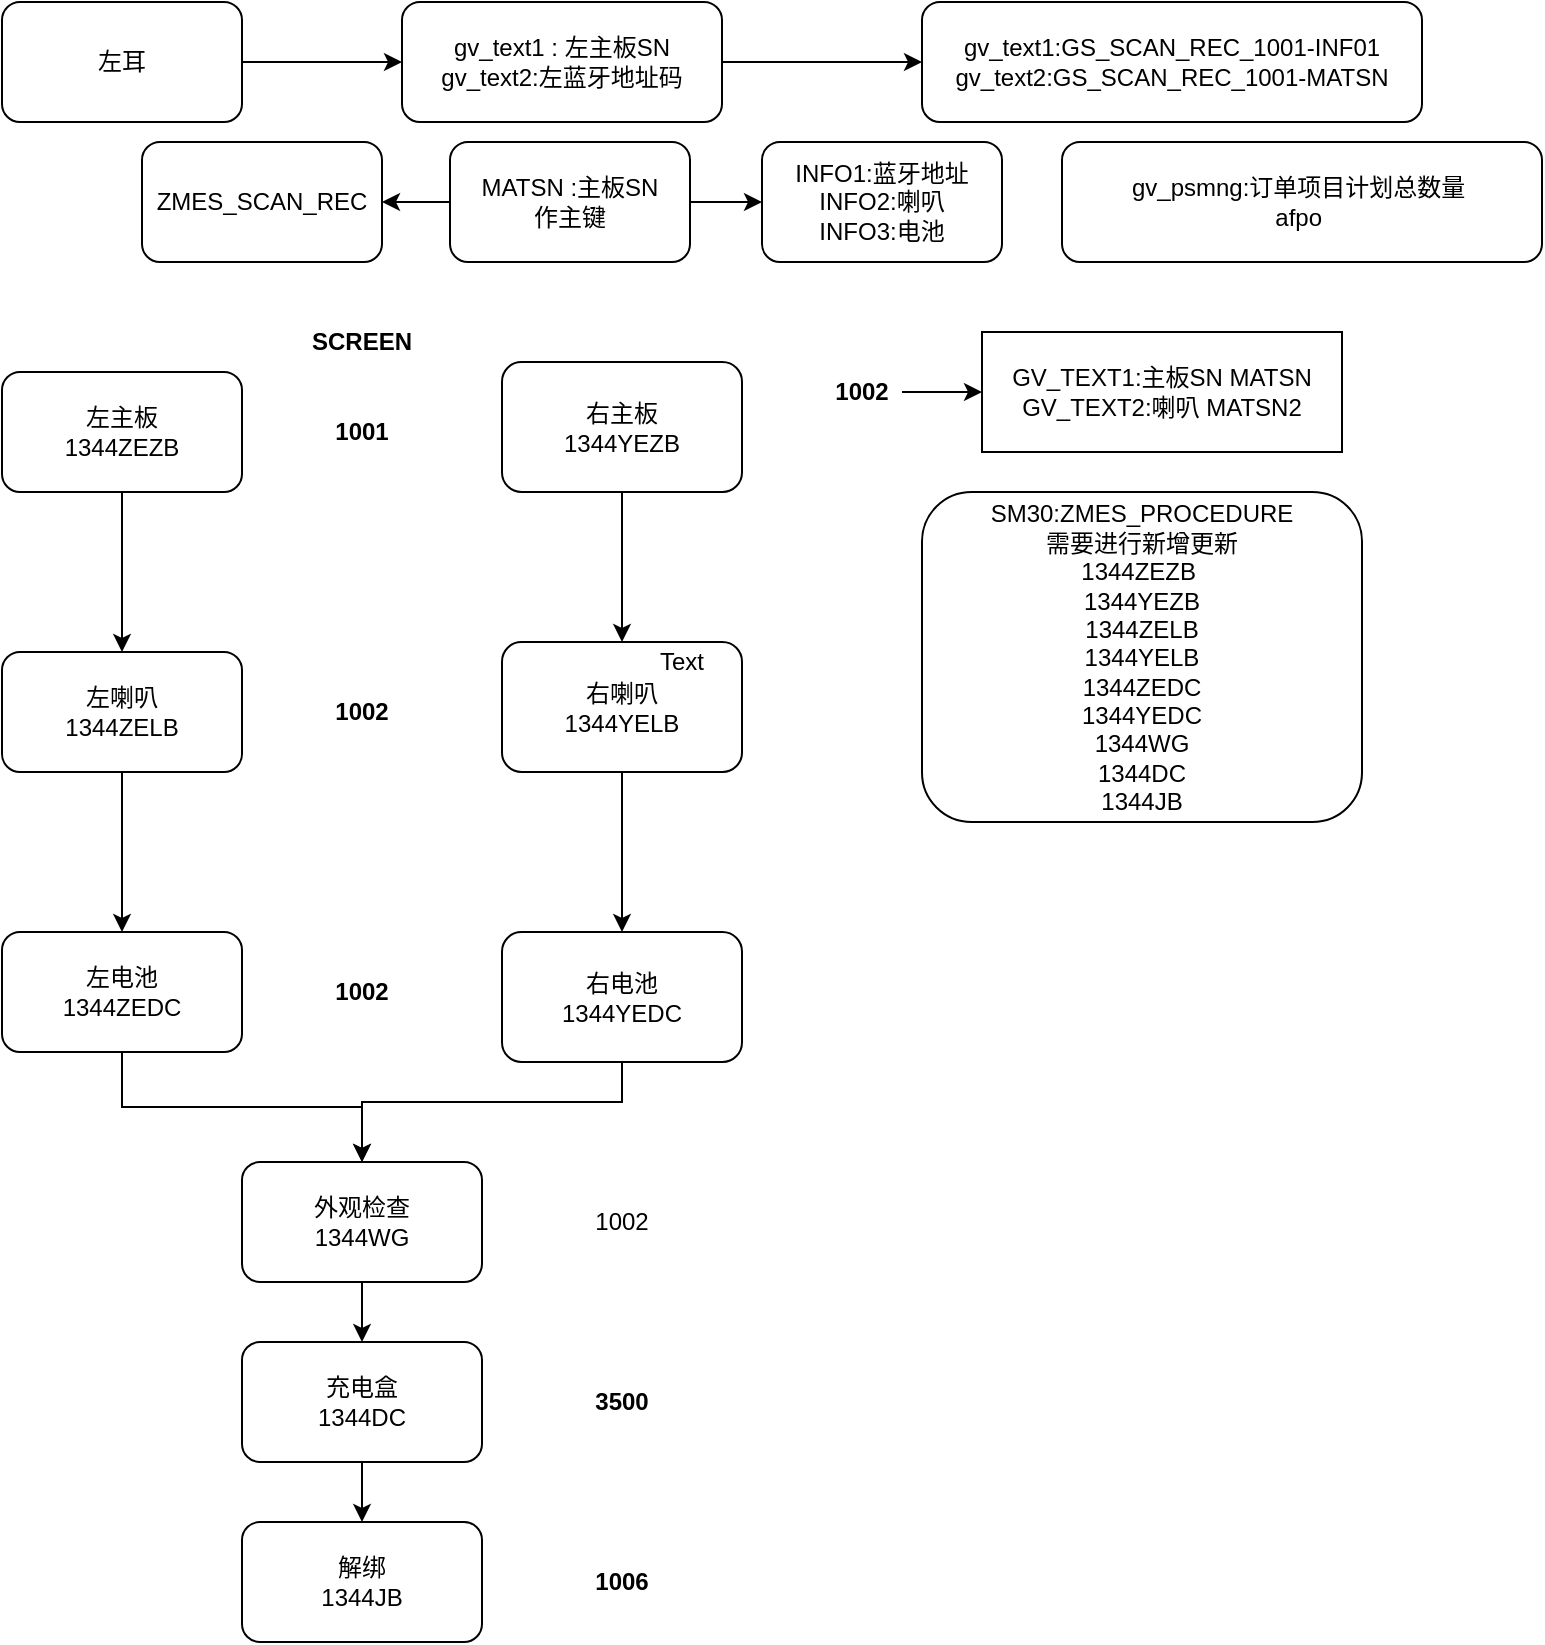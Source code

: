 <mxfile version="13.6.9" type="github">
  <diagram id="Mj_6zGusavqAz9Um6CDD" name="第 1 页">
    <mxGraphModel dx="856" dy="450" grid="1" gridSize="10" guides="1" tooltips="1" connect="1" arrows="1" fold="1" page="1" pageScale="1" pageWidth="827" pageHeight="1169" math="0" shadow="0">
      <root>
        <mxCell id="0" />
        <mxCell id="1" parent="0" />
        <mxCell id="ucDdya-ZtSSq9LOkElG5-3" value="" style="edgeStyle=orthogonalEdgeStyle;rounded=0;orthogonalLoop=1;jettySize=auto;html=1;" parent="1" source="ucDdya-ZtSSq9LOkElG5-1" target="ucDdya-ZtSSq9LOkElG5-2" edge="1">
          <mxGeometry relative="1" as="geometry" />
        </mxCell>
        <mxCell id="ucDdya-ZtSSq9LOkElG5-1" value="左耳" style="rounded=1;whiteSpace=wrap;html=1;" parent="1" vertex="1">
          <mxGeometry x="70" y="340" width="120" height="60" as="geometry" />
        </mxCell>
        <mxCell id="ucDdya-ZtSSq9LOkElG5-5" value="" style="edgeStyle=orthogonalEdgeStyle;rounded=0;orthogonalLoop=1;jettySize=auto;html=1;" parent="1" source="ucDdya-ZtSSq9LOkElG5-2" target="ucDdya-ZtSSq9LOkElG5-4" edge="1">
          <mxGeometry relative="1" as="geometry" />
        </mxCell>
        <mxCell id="ucDdya-ZtSSq9LOkElG5-2" value="gv_text1 : 左主板SN&lt;br&gt;gv_text2:左蓝牙地址码" style="rounded=1;whiteSpace=wrap;html=1;" parent="1" vertex="1">
          <mxGeometry x="270" y="340" width="160" height="60" as="geometry" />
        </mxCell>
        <mxCell id="ucDdya-ZtSSq9LOkElG5-4" value="gv_text1:GS_SCAN_REC_1001-INF01&lt;br&gt;gv_text2:GS_SCAN_REC_1001-MATSN" style="whiteSpace=wrap;html=1;rounded=1;" parent="1" vertex="1">
          <mxGeometry x="530" y="340" width="250" height="60" as="geometry" />
        </mxCell>
        <mxCell id="ucDdya-ZtSSq9LOkElG5-8" value="" style="edgeStyle=orthogonalEdgeStyle;rounded=0;orthogonalLoop=1;jettySize=auto;html=1;" parent="1" source="ucDdya-ZtSSq9LOkElG5-6" target="ucDdya-ZtSSq9LOkElG5-7" edge="1">
          <mxGeometry relative="1" as="geometry" />
        </mxCell>
        <mxCell id="ucDdya-ZtSSq9LOkElG5-6" value="左主板&lt;br&gt;1344ZEZB" style="rounded=1;whiteSpace=wrap;html=1;" parent="1" vertex="1">
          <mxGeometry x="70" y="525" width="120" height="60" as="geometry" />
        </mxCell>
        <mxCell id="ucDdya-ZtSSq9LOkElG5-10" value="" style="edgeStyle=orthogonalEdgeStyle;rounded=0;orthogonalLoop=1;jettySize=auto;html=1;" parent="1" source="ucDdya-ZtSSq9LOkElG5-7" target="ucDdya-ZtSSq9LOkElG5-9" edge="1">
          <mxGeometry relative="1" as="geometry" />
        </mxCell>
        <mxCell id="ucDdya-ZtSSq9LOkElG5-7" value="左喇叭&lt;br&gt;1344ZELB" style="rounded=1;whiteSpace=wrap;html=1;" parent="1" vertex="1">
          <mxGeometry x="70" y="665" width="120" height="60" as="geometry" />
        </mxCell>
        <mxCell id="ucDdya-ZtSSq9LOkElG5-17" style="edgeStyle=orthogonalEdgeStyle;rounded=0;orthogonalLoop=1;jettySize=auto;html=1;entryX=0.5;entryY=0;entryDx=0;entryDy=0;" parent="1" source="ucDdya-ZtSSq9LOkElG5-9" target="ucDdya-ZtSSq9LOkElG5-16" edge="1">
          <mxGeometry relative="1" as="geometry" />
        </mxCell>
        <mxCell id="ucDdya-ZtSSq9LOkElG5-9" value="左电池&lt;br&gt;1344ZEDC" style="rounded=1;whiteSpace=wrap;html=1;" parent="1" vertex="1">
          <mxGeometry x="70" y="805" width="120" height="60" as="geometry" />
        </mxCell>
        <mxCell id="ucDdya-ZtSSq9LOkElG5-13" value="" style="edgeStyle=orthogonalEdgeStyle;rounded=0;orthogonalLoop=1;jettySize=auto;html=1;" parent="1" source="ucDdya-ZtSSq9LOkElG5-11" target="ucDdya-ZtSSq9LOkElG5-12" edge="1">
          <mxGeometry relative="1" as="geometry" />
        </mxCell>
        <mxCell id="ucDdya-ZtSSq9LOkElG5-11" value="右主板&lt;br&gt;1344YEZB" style="rounded=1;whiteSpace=wrap;html=1;" parent="1" vertex="1">
          <mxGeometry x="320" y="520" width="120" height="65" as="geometry" />
        </mxCell>
        <mxCell id="ucDdya-ZtSSq9LOkElG5-15" value="" style="edgeStyle=orthogonalEdgeStyle;rounded=0;orthogonalLoop=1;jettySize=auto;html=1;" parent="1" source="ucDdya-ZtSSq9LOkElG5-12" target="ucDdya-ZtSSq9LOkElG5-14" edge="1">
          <mxGeometry relative="1" as="geometry" />
        </mxCell>
        <mxCell id="ucDdya-ZtSSq9LOkElG5-12" value="右喇叭&lt;br&gt;1344YELB" style="rounded=1;whiteSpace=wrap;html=1;" parent="1" vertex="1">
          <mxGeometry x="320" y="660" width="120" height="65" as="geometry" />
        </mxCell>
        <mxCell id="ucDdya-ZtSSq9LOkElG5-18" style="edgeStyle=orthogonalEdgeStyle;rounded=0;orthogonalLoop=1;jettySize=auto;html=1;exitX=0.5;exitY=1;exitDx=0;exitDy=0;entryX=0.5;entryY=0;entryDx=0;entryDy=0;" parent="1" source="ucDdya-ZtSSq9LOkElG5-14" target="ucDdya-ZtSSq9LOkElG5-16" edge="1">
          <mxGeometry relative="1" as="geometry">
            <Array as="points">
              <mxPoint x="380" y="890" />
              <mxPoint x="250" y="890" />
            </Array>
          </mxGeometry>
        </mxCell>
        <mxCell id="ucDdya-ZtSSq9LOkElG5-14" value="右电池&lt;br&gt;1344YEDC" style="rounded=1;whiteSpace=wrap;html=1;" parent="1" vertex="1">
          <mxGeometry x="320" y="805" width="120" height="65" as="geometry" />
        </mxCell>
        <mxCell id="ucDdya-ZtSSq9LOkElG5-20" value="" style="edgeStyle=orthogonalEdgeStyle;rounded=0;orthogonalLoop=1;jettySize=auto;html=1;" parent="1" source="ucDdya-ZtSSq9LOkElG5-16" target="ucDdya-ZtSSq9LOkElG5-19" edge="1">
          <mxGeometry relative="1" as="geometry" />
        </mxCell>
        <mxCell id="ucDdya-ZtSSq9LOkElG5-16" value="外观检查&lt;br&gt;1344WG" style="rounded=1;whiteSpace=wrap;html=1;" parent="1" vertex="1">
          <mxGeometry x="190" y="920" width="120" height="60" as="geometry" />
        </mxCell>
        <mxCell id="ucDdya-ZtSSq9LOkElG5-22" value="" style="edgeStyle=orthogonalEdgeStyle;rounded=0;orthogonalLoop=1;jettySize=auto;html=1;" parent="1" source="ucDdya-ZtSSq9LOkElG5-19" target="ucDdya-ZtSSq9LOkElG5-21" edge="1">
          <mxGeometry relative="1" as="geometry" />
        </mxCell>
        <mxCell id="ucDdya-ZtSSq9LOkElG5-19" value="充电盒&lt;br&gt;1344DC" style="whiteSpace=wrap;html=1;rounded=1;" parent="1" vertex="1">
          <mxGeometry x="190" y="1010" width="120" height="60" as="geometry" />
        </mxCell>
        <mxCell id="ucDdya-ZtSSq9LOkElG5-21" value="解绑&lt;br&gt;1344JB" style="whiteSpace=wrap;html=1;rounded=1;" parent="1" vertex="1">
          <mxGeometry x="190" y="1100" width="120" height="60" as="geometry" />
        </mxCell>
        <mxCell id="ucDdya-ZtSSq9LOkElG5-23" value="Text" style="text;html=1;strokeColor=none;fillColor=none;align=center;verticalAlign=middle;whiteSpace=wrap;rounded=0;" parent="1" vertex="1">
          <mxGeometry x="390" y="660" width="40" height="20" as="geometry" />
        </mxCell>
        <mxCell id="ucDdya-ZtSSq9LOkElG5-24" value="1001" style="text;html=1;strokeColor=none;fillColor=none;align=center;verticalAlign=middle;whiteSpace=wrap;rounded=0;fontStyle=1" parent="1" vertex="1">
          <mxGeometry x="230" y="545" width="40" height="20" as="geometry" />
        </mxCell>
        <mxCell id="ucDdya-ZtSSq9LOkElG5-26" value="1002" style="text;html=1;strokeColor=none;fillColor=none;align=center;verticalAlign=middle;whiteSpace=wrap;rounded=0;fontStyle=1" parent="1" vertex="1">
          <mxGeometry x="230" y="685" width="40" height="20" as="geometry" />
        </mxCell>
        <mxCell id="ucDdya-ZtSSq9LOkElG5-27" value="1002" style="text;html=1;strokeColor=none;fillColor=none;align=center;verticalAlign=middle;whiteSpace=wrap;rounded=0;fontStyle=1" parent="1" vertex="1">
          <mxGeometry x="230" y="825" width="40" height="20" as="geometry" />
        </mxCell>
        <mxCell id="ucDdya-ZtSSq9LOkElG5-29" value="1002" style="text;html=1;strokeColor=none;fillColor=none;align=center;verticalAlign=middle;whiteSpace=wrap;rounded=0;" parent="1" vertex="1">
          <mxGeometry x="360" y="940" width="40" height="20" as="geometry" />
        </mxCell>
        <mxCell id="ucDdya-ZtSSq9LOkElG5-30" value="1006" style="text;html=1;strokeColor=none;fillColor=none;align=center;verticalAlign=middle;whiteSpace=wrap;rounded=0;fontStyle=1" parent="1" vertex="1">
          <mxGeometry x="360" y="1120" width="40" height="20" as="geometry" />
        </mxCell>
        <mxCell id="ucDdya-ZtSSq9LOkElG5-31" value="3500" style="text;html=1;strokeColor=none;fillColor=none;align=center;verticalAlign=middle;whiteSpace=wrap;rounded=0;fontStyle=1" parent="1" vertex="1">
          <mxGeometry x="360" y="1030" width="40" height="20" as="geometry" />
        </mxCell>
        <mxCell id="ucDdya-ZtSSq9LOkElG5-32" value="SCREEN" style="text;html=1;strokeColor=none;fillColor=none;align=center;verticalAlign=middle;whiteSpace=wrap;rounded=0;fontStyle=1" parent="1" vertex="1">
          <mxGeometry x="230" y="500" width="40" height="20" as="geometry" />
        </mxCell>
        <mxCell id="oG_owfAzSqcTgTPff0ca-4" value="" style="edgeStyle=orthogonalEdgeStyle;rounded=0;orthogonalLoop=1;jettySize=auto;html=1;" edge="1" parent="1" source="oG_owfAzSqcTgTPff0ca-1" target="oG_owfAzSqcTgTPff0ca-3">
          <mxGeometry relative="1" as="geometry" />
        </mxCell>
        <mxCell id="oG_owfAzSqcTgTPff0ca-1" value="1002" style="text;html=1;strokeColor=none;fillColor=none;align=center;verticalAlign=middle;whiteSpace=wrap;rounded=0;fontStyle=1" vertex="1" parent="1">
          <mxGeometry x="480" y="525" width="40" height="20" as="geometry" />
        </mxCell>
        <mxCell id="oG_owfAzSqcTgTPff0ca-3" value="GV_TEXT1:主板SN MATSN&lt;br&gt;GV_TEXT2:喇叭 MATSN2" style="whiteSpace=wrap;html=1;" vertex="1" parent="1">
          <mxGeometry x="560" y="505" width="180" height="60" as="geometry" />
        </mxCell>
        <mxCell id="oG_owfAzSqcTgTPff0ca-5" value="SM30:ZMES_PROCEDURE&lt;br&gt;需要进行新增更新&lt;br&gt;1344ZEZB&amp;nbsp;&lt;br&gt;1344YEZB&lt;br&gt;1344ZELB&lt;br&gt;1344YELB&lt;br&gt;1344ZEDC&lt;br&gt;1344YEDC&lt;br&gt;1344WG&lt;br&gt;1344DC&lt;br&gt;1344JB" style="rounded=1;whiteSpace=wrap;html=1;" vertex="1" parent="1">
          <mxGeometry x="530" y="585" width="220" height="165" as="geometry" />
        </mxCell>
        <mxCell id="oG_owfAzSqcTgTPff0ca-8" value="" style="edgeStyle=orthogonalEdgeStyle;rounded=0;orthogonalLoop=1;jettySize=auto;html=1;" edge="1" parent="1" source="oG_owfAzSqcTgTPff0ca-6" target="oG_owfAzSqcTgTPff0ca-7">
          <mxGeometry relative="1" as="geometry" />
        </mxCell>
        <mxCell id="oG_owfAzSqcTgTPff0ca-10" value="" style="edgeStyle=orthogonalEdgeStyle;rounded=0;orthogonalLoop=1;jettySize=auto;html=1;" edge="1" parent="1" source="oG_owfAzSqcTgTPff0ca-6" target="oG_owfAzSqcTgTPff0ca-9">
          <mxGeometry relative="1" as="geometry" />
        </mxCell>
        <mxCell id="oG_owfAzSqcTgTPff0ca-6" value="MATSN :主板SN&lt;br&gt;作主键" style="rounded=1;whiteSpace=wrap;html=1;" vertex="1" parent="1">
          <mxGeometry x="294" y="410" width="120" height="60" as="geometry" />
        </mxCell>
        <mxCell id="oG_owfAzSqcTgTPff0ca-7" value="INFO1:蓝牙地址&lt;br&gt;INFO2:喇叭&lt;br&gt;INFO3:电池" style="rounded=1;whiteSpace=wrap;html=1;" vertex="1" parent="1">
          <mxGeometry x="450" y="410" width="120" height="60" as="geometry" />
        </mxCell>
        <mxCell id="oG_owfAzSqcTgTPff0ca-9" value="ZMES_SCAN_REC" style="whiteSpace=wrap;html=1;rounded=1;" vertex="1" parent="1">
          <mxGeometry x="140" y="410" width="120" height="60" as="geometry" />
        </mxCell>
        <mxCell id="oG_owfAzSqcTgTPff0ca-12" value="gv_psmng:订单项目计划总数量&amp;nbsp;&lt;br&gt;afpo&amp;nbsp;" style="rounded=1;whiteSpace=wrap;html=1;" vertex="1" parent="1">
          <mxGeometry x="600" y="410" width="240" height="60" as="geometry" />
        </mxCell>
      </root>
    </mxGraphModel>
  </diagram>
</mxfile>
